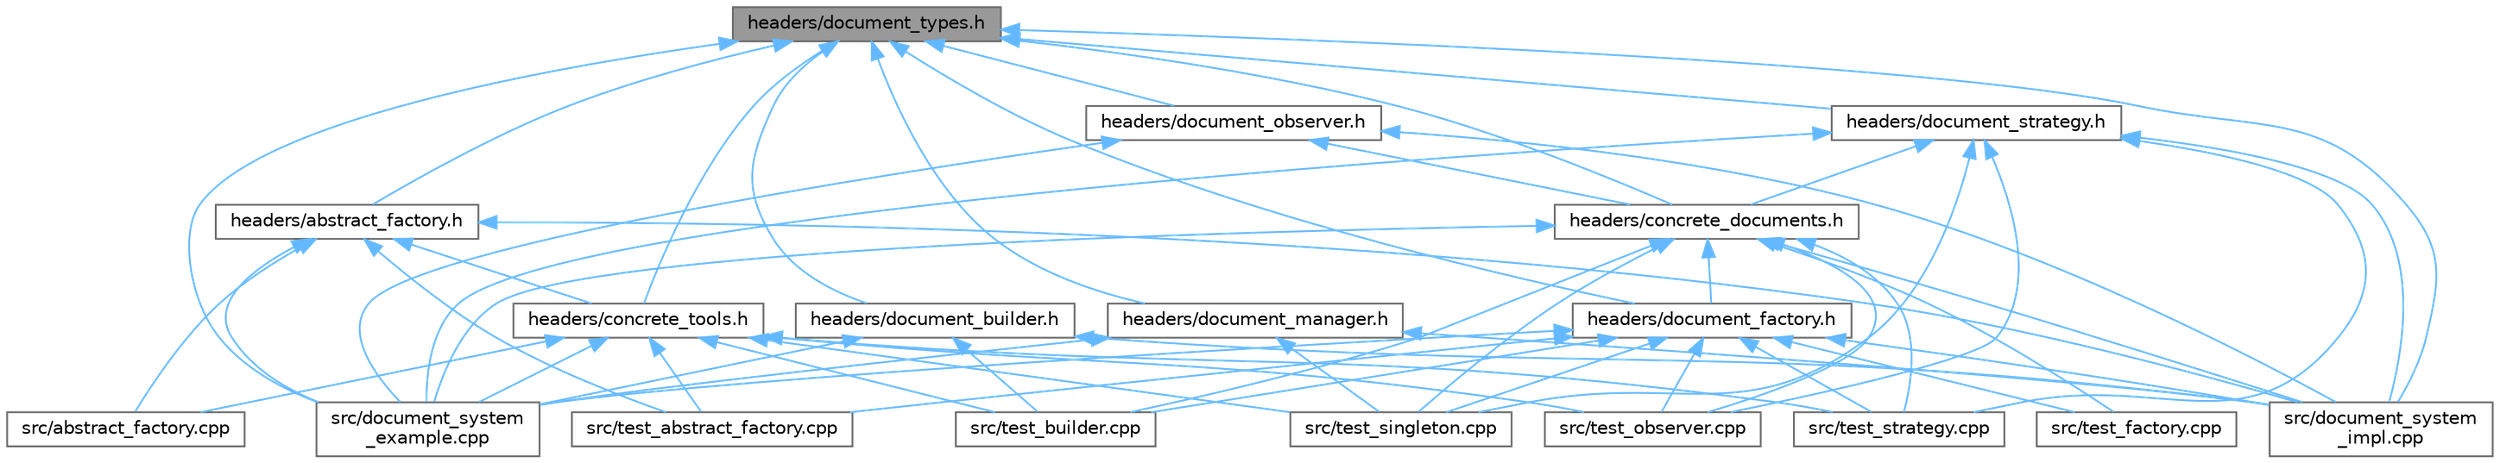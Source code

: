 digraph "headers/document_types.h"
{
 // INTERACTIVE_SVG=YES
 // LATEX_PDF_SIZE
  bgcolor="transparent";
  edge [fontname=Helvetica,fontsize=10,labelfontname=Helvetica,labelfontsize=10];
  node [fontname=Helvetica,fontsize=10,shape=box,height=0.2,width=0.4];
  Node1 [id="Node000001",label="headers/document_types.h",height=0.2,width=0.4,color="gray40", fillcolor="grey60", style="filled", fontcolor="black",tooltip=" "];
  Node1 -> Node2 [id="edge1_Node000001_Node000002",dir="back",color="steelblue1",style="solid",tooltip=" "];
  Node2 [id="Node000002",label="headers/abstract_factory.h",height=0.2,width=0.4,color="grey40", fillcolor="white", style="filled",URL="$abstract__factory_8h.html",tooltip=" "];
  Node2 -> Node3 [id="edge2_Node000002_Node000003",dir="back",color="steelblue1",style="solid",tooltip=" "];
  Node3 [id="Node000003",label="headers/concrete_tools.h",height=0.2,width=0.4,color="grey40", fillcolor="white", style="filled",URL="$concrete__tools_8h.html",tooltip=" "];
  Node3 -> Node4 [id="edge3_Node000003_Node000004",dir="back",color="steelblue1",style="solid",tooltip=" "];
  Node4 [id="Node000004",label="src/abstract_factory.cpp",height=0.2,width=0.4,color="grey40", fillcolor="white", style="filled",URL="$abstract__factory_8cpp.html",tooltip=" "];
  Node3 -> Node5 [id="edge4_Node000003_Node000005",dir="back",color="steelblue1",style="solid",tooltip=" "];
  Node5 [id="Node000005",label="src/document_system\l_example.cpp",height=0.2,width=0.4,color="grey40", fillcolor="white", style="filled",URL="$document__system__example_8cpp.html",tooltip=" "];
  Node3 -> Node6 [id="edge5_Node000003_Node000006",dir="back",color="steelblue1",style="solid",tooltip=" "];
  Node6 [id="Node000006",label="src/test_abstract_factory.cpp",height=0.2,width=0.4,color="grey40", fillcolor="white", style="filled",URL="$test__abstract__factory_8cpp.html",tooltip=" "];
  Node3 -> Node7 [id="edge6_Node000003_Node000007",dir="back",color="steelblue1",style="solid",tooltip=" "];
  Node7 [id="Node000007",label="src/test_builder.cpp",height=0.2,width=0.4,color="grey40", fillcolor="white", style="filled",URL="$test__builder_8cpp.html",tooltip=" "];
  Node3 -> Node8 [id="edge7_Node000003_Node000008",dir="back",color="steelblue1",style="solid",tooltip=" "];
  Node8 [id="Node000008",label="src/test_observer.cpp",height=0.2,width=0.4,color="grey40", fillcolor="white", style="filled",URL="$test__observer_8cpp.html",tooltip=" "];
  Node3 -> Node9 [id="edge8_Node000003_Node000009",dir="back",color="steelblue1",style="solid",tooltip=" "];
  Node9 [id="Node000009",label="src/test_singleton.cpp",height=0.2,width=0.4,color="grey40", fillcolor="white", style="filled",URL="$test__singleton_8cpp.html",tooltip=" "];
  Node3 -> Node10 [id="edge9_Node000003_Node000010",dir="back",color="steelblue1",style="solid",tooltip=" "];
  Node10 [id="Node000010",label="src/test_strategy.cpp",height=0.2,width=0.4,color="grey40", fillcolor="white", style="filled",URL="$test__strategy_8cpp.html",tooltip=" "];
  Node2 -> Node4 [id="edge10_Node000002_Node000004",dir="back",color="steelblue1",style="solid",tooltip=" "];
  Node2 -> Node5 [id="edge11_Node000002_Node000005",dir="back",color="steelblue1",style="solid",tooltip=" "];
  Node2 -> Node11 [id="edge12_Node000002_Node000011",dir="back",color="steelblue1",style="solid",tooltip=" "];
  Node11 [id="Node000011",label="src/document_system\l_impl.cpp",height=0.2,width=0.4,color="grey40", fillcolor="white", style="filled",URL="$document__system__impl_8cpp.html",tooltip=" "];
  Node2 -> Node6 [id="edge13_Node000002_Node000006",dir="back",color="steelblue1",style="solid",tooltip=" "];
  Node1 -> Node12 [id="edge14_Node000001_Node000012",dir="back",color="steelblue1",style="solid",tooltip=" "];
  Node12 [id="Node000012",label="headers/concrete_documents.h",height=0.2,width=0.4,color="grey40", fillcolor="white", style="filled",URL="$concrete__documents_8h.html",tooltip=" "];
  Node12 -> Node13 [id="edge15_Node000012_Node000013",dir="back",color="steelblue1",style="solid",tooltip=" "];
  Node13 [id="Node000013",label="headers/document_factory.h",height=0.2,width=0.4,color="grey40", fillcolor="white", style="filled",URL="$document__factory_8h.html",tooltip=" "];
  Node13 -> Node5 [id="edge16_Node000013_Node000005",dir="back",color="steelblue1",style="solid",tooltip=" "];
  Node13 -> Node11 [id="edge17_Node000013_Node000011",dir="back",color="steelblue1",style="solid",tooltip=" "];
  Node13 -> Node6 [id="edge18_Node000013_Node000006",dir="back",color="steelblue1",style="solid",tooltip=" "];
  Node13 -> Node7 [id="edge19_Node000013_Node000007",dir="back",color="steelblue1",style="solid",tooltip=" "];
  Node13 -> Node14 [id="edge20_Node000013_Node000014",dir="back",color="steelblue1",style="solid",tooltip=" "];
  Node14 [id="Node000014",label="src/test_factory.cpp",height=0.2,width=0.4,color="grey40", fillcolor="white", style="filled",URL="$test__factory_8cpp.html",tooltip=" "];
  Node13 -> Node8 [id="edge21_Node000013_Node000008",dir="back",color="steelblue1",style="solid",tooltip=" "];
  Node13 -> Node9 [id="edge22_Node000013_Node000009",dir="back",color="steelblue1",style="solid",tooltip=" "];
  Node13 -> Node10 [id="edge23_Node000013_Node000010",dir="back",color="steelblue1",style="solid",tooltip=" "];
  Node12 -> Node5 [id="edge24_Node000012_Node000005",dir="back",color="steelblue1",style="solid",tooltip=" "];
  Node12 -> Node11 [id="edge25_Node000012_Node000011",dir="back",color="steelblue1",style="solid",tooltip=" "];
  Node12 -> Node7 [id="edge26_Node000012_Node000007",dir="back",color="steelblue1",style="solid",tooltip=" "];
  Node12 -> Node14 [id="edge27_Node000012_Node000014",dir="back",color="steelblue1",style="solid",tooltip=" "];
  Node12 -> Node8 [id="edge28_Node000012_Node000008",dir="back",color="steelblue1",style="solid",tooltip=" "];
  Node12 -> Node9 [id="edge29_Node000012_Node000009",dir="back",color="steelblue1",style="solid",tooltip=" "];
  Node12 -> Node10 [id="edge30_Node000012_Node000010",dir="back",color="steelblue1",style="solid",tooltip=" "];
  Node1 -> Node3 [id="edge31_Node000001_Node000003",dir="back",color="steelblue1",style="solid",tooltip=" "];
  Node1 -> Node15 [id="edge32_Node000001_Node000015",dir="back",color="steelblue1",style="solid",tooltip=" "];
  Node15 [id="Node000015",label="headers/document_builder.h",height=0.2,width=0.4,color="grey40", fillcolor="white", style="filled",URL="$document__builder_8h.html",tooltip=" "];
  Node15 -> Node5 [id="edge33_Node000015_Node000005",dir="back",color="steelblue1",style="solid",tooltip=" "];
  Node15 -> Node11 [id="edge34_Node000015_Node000011",dir="back",color="steelblue1",style="solid",tooltip=" "];
  Node15 -> Node7 [id="edge35_Node000015_Node000007",dir="back",color="steelblue1",style="solid",tooltip=" "];
  Node1 -> Node13 [id="edge36_Node000001_Node000013",dir="back",color="steelblue1",style="solid",tooltip=" "];
  Node1 -> Node16 [id="edge37_Node000001_Node000016",dir="back",color="steelblue1",style="solid",tooltip=" "];
  Node16 [id="Node000016",label="headers/document_manager.h",height=0.2,width=0.4,color="grey40", fillcolor="white", style="filled",URL="$document__manager_8h.html",tooltip=" "];
  Node16 -> Node5 [id="edge38_Node000016_Node000005",dir="back",color="steelblue1",style="solid",tooltip=" "];
  Node16 -> Node11 [id="edge39_Node000016_Node000011",dir="back",color="steelblue1",style="solid",tooltip=" "];
  Node16 -> Node9 [id="edge40_Node000016_Node000009",dir="back",color="steelblue1",style="solid",tooltip=" "];
  Node1 -> Node17 [id="edge41_Node000001_Node000017",dir="back",color="steelblue1",style="solid",tooltip=" "];
  Node17 [id="Node000017",label="headers/document_observer.h",height=0.2,width=0.4,color="grey40", fillcolor="white", style="filled",URL="$document__observer_8h.html",tooltip=" "];
  Node17 -> Node12 [id="edge42_Node000017_Node000012",dir="back",color="steelblue1",style="solid",tooltip=" "];
  Node17 -> Node5 [id="edge43_Node000017_Node000005",dir="back",color="steelblue1",style="solid",tooltip=" "];
  Node17 -> Node11 [id="edge44_Node000017_Node000011",dir="back",color="steelblue1",style="solid",tooltip=" "];
  Node1 -> Node18 [id="edge45_Node000001_Node000018",dir="back",color="steelblue1",style="solid",tooltip=" "];
  Node18 [id="Node000018",label="headers/document_strategy.h",height=0.2,width=0.4,color="grey40", fillcolor="white", style="filled",URL="$document__strategy_8h.html",tooltip=" "];
  Node18 -> Node12 [id="edge46_Node000018_Node000012",dir="back",color="steelblue1",style="solid",tooltip=" "];
  Node18 -> Node5 [id="edge47_Node000018_Node000005",dir="back",color="steelblue1",style="solid",tooltip=" "];
  Node18 -> Node11 [id="edge48_Node000018_Node000011",dir="back",color="steelblue1",style="solid",tooltip=" "];
  Node18 -> Node8 [id="edge49_Node000018_Node000008",dir="back",color="steelblue1",style="solid",tooltip=" "];
  Node18 -> Node9 [id="edge50_Node000018_Node000009",dir="back",color="steelblue1",style="solid",tooltip=" "];
  Node18 -> Node10 [id="edge51_Node000018_Node000010",dir="back",color="steelblue1",style="solid",tooltip=" "];
  Node1 -> Node5 [id="edge52_Node000001_Node000005",dir="back",color="steelblue1",style="solid",tooltip=" "];
  Node1 -> Node11 [id="edge53_Node000001_Node000011",dir="back",color="steelblue1",style="solid",tooltip=" "];
}

